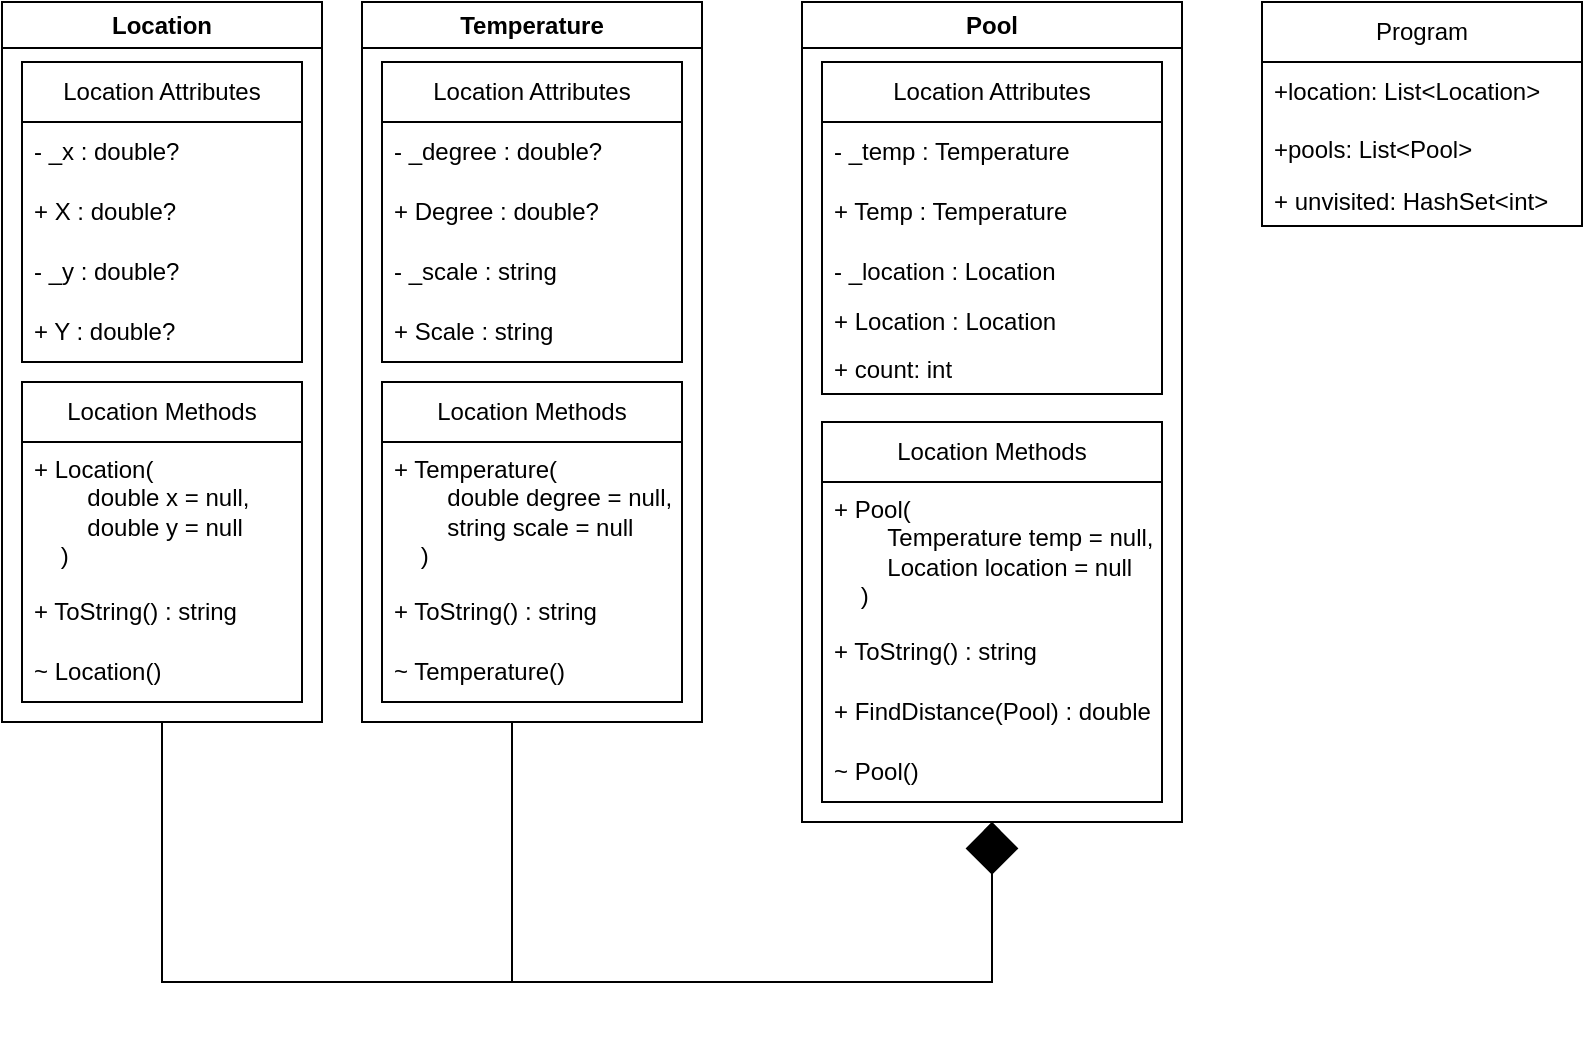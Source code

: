<mxfile version="24.4.0" type="device">
  <diagram name="Page-1" id="j_0xV_7NjzjtITLZtcyj">
    <mxGraphModel dx="794" dy="458" grid="1" gridSize="10" guides="1" tooltips="1" connect="1" arrows="1" fold="1" page="1" pageScale="1" pageWidth="850" pageHeight="1100" math="0" shadow="0">
      <root>
        <mxCell id="0" />
        <mxCell id="1" parent="0" />
        <mxCell id="Nb6PfnpLloxoPIGcpMpL-10" value="Location" style="swimlane;whiteSpace=wrap;html=1;fillColor=none;" parent="1" vertex="1">
          <mxGeometry x="80" y="70" width="160" height="360" as="geometry">
            <mxRectangle x="190" y="70" width="90" height="30" as="alternateBounds" />
          </mxGeometry>
        </mxCell>
        <mxCell id="Nb6PfnpLloxoPIGcpMpL-1" value="Location Attributes" style="swimlane;fontStyle=0;childLayout=stackLayout;horizontal=1;startSize=30;horizontalStack=0;resizeParent=1;resizeParentMax=0;resizeLast=0;collapsible=1;marginBottom=0;whiteSpace=wrap;html=1;fillColor=none;" parent="Nb6PfnpLloxoPIGcpMpL-10" vertex="1">
          <mxGeometry x="10" y="30" width="140" height="150" as="geometry" />
        </mxCell>
        <mxCell id="Nb6PfnpLloxoPIGcpMpL-2" value="- _x : double?" style="text;strokeColor=none;fillColor=none;align=left;verticalAlign=middle;spacingLeft=4;spacingRight=4;overflow=hidden;points=[[0,0.5],[1,0.5]];portConstraint=eastwest;rotatable=0;whiteSpace=wrap;html=1;" parent="Nb6PfnpLloxoPIGcpMpL-1" vertex="1">
          <mxGeometry y="30" width="140" height="30" as="geometry" />
        </mxCell>
        <mxCell id="Nb6PfnpLloxoPIGcpMpL-3" value="+ X : double?" style="text;strokeColor=none;fillColor=none;align=left;verticalAlign=middle;spacingLeft=4;spacingRight=4;overflow=hidden;points=[[0,0.5],[1,0.5]];portConstraint=eastwest;rotatable=0;whiteSpace=wrap;html=1;" parent="Nb6PfnpLloxoPIGcpMpL-1" vertex="1">
          <mxGeometry y="60" width="140" height="30" as="geometry" />
        </mxCell>
        <mxCell id="Nb6PfnpLloxoPIGcpMpL-4" value="- _y : double?" style="text;strokeColor=none;fillColor=none;align=left;verticalAlign=middle;spacingLeft=4;spacingRight=4;overflow=hidden;points=[[0,0.5],[1,0.5]];portConstraint=eastwest;rotatable=0;whiteSpace=wrap;html=1;" parent="Nb6PfnpLloxoPIGcpMpL-1" vertex="1">
          <mxGeometry y="90" width="140" height="30" as="geometry" />
        </mxCell>
        <mxCell id="Nb6PfnpLloxoPIGcpMpL-9" value="+ Y : double?" style="text;strokeColor=none;fillColor=none;align=left;verticalAlign=middle;spacingLeft=4;spacingRight=4;overflow=hidden;points=[[0,0.5],[1,0.5]];portConstraint=eastwest;rotatable=0;whiteSpace=wrap;html=1;" parent="Nb6PfnpLloxoPIGcpMpL-1" vertex="1">
          <mxGeometry y="120" width="140" height="30" as="geometry" />
        </mxCell>
        <mxCell id="Nb6PfnpLloxoPIGcpMpL-5" value="Location Methods" style="swimlane;fontStyle=0;childLayout=stackLayout;horizontal=1;startSize=30;horizontalStack=0;resizeParent=1;resizeParentMax=0;resizeLast=0;collapsible=1;marginBottom=0;whiteSpace=wrap;html=1;fillColor=none;" parent="Nb6PfnpLloxoPIGcpMpL-10" vertex="1">
          <mxGeometry x="10" y="190" width="140" height="160" as="geometry" />
        </mxCell>
        <mxCell id="Nb6PfnpLloxoPIGcpMpL-6" value="+ Location(&lt;div&gt;&lt;span style=&quot;white-space: pre;&quot;&gt;&#x9;&lt;/span&gt;double x = null,&lt;/div&gt;&lt;div&gt;&lt;span style=&quot;white-space: pre;&quot;&gt;&#x9;&lt;/span&gt;double y = null&lt;/div&gt;&lt;div&gt;&lt;span style=&quot;background-color: initial;&quot;&gt;&amp;nbsp; &amp;nbsp; )&lt;/span&gt;&lt;/div&gt;" style="text;strokeColor=none;fillColor=none;align=left;verticalAlign=middle;spacingLeft=4;spacingRight=4;overflow=hidden;points=[[0,0.5],[1,0.5]];portConstraint=eastwest;rotatable=0;whiteSpace=wrap;html=1;" parent="Nb6PfnpLloxoPIGcpMpL-5" vertex="1">
          <mxGeometry y="30" width="140" height="70" as="geometry" />
        </mxCell>
        <mxCell id="Nb6PfnpLloxoPIGcpMpL-7" value="+ ToString() : string" style="text;strokeColor=none;fillColor=none;align=left;verticalAlign=middle;spacingLeft=4;spacingRight=4;overflow=hidden;points=[[0,0.5],[1,0.5]];portConstraint=eastwest;rotatable=0;whiteSpace=wrap;html=1;" parent="Nb6PfnpLloxoPIGcpMpL-5" vertex="1">
          <mxGeometry y="100" width="140" height="30" as="geometry" />
        </mxCell>
        <mxCell id="Nb6PfnpLloxoPIGcpMpL-8" value="~ Location()" style="text;strokeColor=none;fillColor=none;align=left;verticalAlign=middle;spacingLeft=4;spacingRight=4;overflow=hidden;points=[[0,0.5],[1,0.5]];portConstraint=eastwest;rotatable=0;whiteSpace=wrap;html=1;" parent="Nb6PfnpLloxoPIGcpMpL-5" vertex="1">
          <mxGeometry y="130" width="140" height="30" as="geometry" />
        </mxCell>
        <mxCell id="Nb6PfnpLloxoPIGcpMpL-50" style="edgeStyle=orthogonalEdgeStyle;rounded=0;orthogonalLoop=1;jettySize=auto;html=1;exitX=0.5;exitY=1;exitDx=0;exitDy=0;entryX=0.5;entryY=1;entryDx=0;entryDy=0;endArrow=diamond;endFill=1;" parent="1" source="Nb6PfnpLloxoPIGcpMpL-11" target="Nb6PfnpLloxoPIGcpMpL-31" edge="1">
          <mxGeometry relative="1" as="geometry">
            <Array as="points">
              <mxPoint x="335" y="560" />
              <mxPoint x="575" y="560" />
            </Array>
          </mxGeometry>
        </mxCell>
        <mxCell id="Nb6PfnpLloxoPIGcpMpL-11" value="Temperature" style="swimlane;whiteSpace=wrap;html=1;fillColor=none;" parent="1" vertex="1">
          <mxGeometry x="260" y="70" width="170" height="360" as="geometry">
            <mxRectangle x="190" y="70" width="90" height="30" as="alternateBounds" />
          </mxGeometry>
        </mxCell>
        <mxCell id="Nb6PfnpLloxoPIGcpMpL-12" value="Location Attributes" style="swimlane;fontStyle=0;childLayout=stackLayout;horizontal=1;startSize=30;horizontalStack=0;resizeParent=1;resizeParentMax=0;resizeLast=0;collapsible=1;marginBottom=0;whiteSpace=wrap;html=1;fillColor=none;" parent="Nb6PfnpLloxoPIGcpMpL-11" vertex="1">
          <mxGeometry x="10" y="30" width="150" height="150" as="geometry" />
        </mxCell>
        <mxCell id="Nb6PfnpLloxoPIGcpMpL-13" value="- _degree : double?" style="text;strokeColor=none;fillColor=none;align=left;verticalAlign=middle;spacingLeft=4;spacingRight=4;overflow=hidden;points=[[0,0.5],[1,0.5]];portConstraint=eastwest;rotatable=0;whiteSpace=wrap;html=1;" parent="Nb6PfnpLloxoPIGcpMpL-12" vertex="1">
          <mxGeometry y="30" width="150" height="30" as="geometry" />
        </mxCell>
        <mxCell id="Nb6PfnpLloxoPIGcpMpL-14" value="+ Degree : double?" style="text;strokeColor=none;fillColor=none;align=left;verticalAlign=middle;spacingLeft=4;spacingRight=4;overflow=hidden;points=[[0,0.5],[1,0.5]];portConstraint=eastwest;rotatable=0;whiteSpace=wrap;html=1;" parent="Nb6PfnpLloxoPIGcpMpL-12" vertex="1">
          <mxGeometry y="60" width="150" height="30" as="geometry" />
        </mxCell>
        <mxCell id="Nb6PfnpLloxoPIGcpMpL-15" value="- _scale : string" style="text;strokeColor=none;fillColor=none;align=left;verticalAlign=middle;spacingLeft=4;spacingRight=4;overflow=hidden;points=[[0,0.5],[1,0.5]];portConstraint=eastwest;rotatable=0;whiteSpace=wrap;html=1;" parent="Nb6PfnpLloxoPIGcpMpL-12" vertex="1">
          <mxGeometry y="90" width="150" height="30" as="geometry" />
        </mxCell>
        <mxCell id="Nb6PfnpLloxoPIGcpMpL-16" value="+ Scale : string" style="text;strokeColor=none;fillColor=none;align=left;verticalAlign=middle;spacingLeft=4;spacingRight=4;overflow=hidden;points=[[0,0.5],[1,0.5]];portConstraint=eastwest;rotatable=0;whiteSpace=wrap;html=1;" parent="Nb6PfnpLloxoPIGcpMpL-12" vertex="1">
          <mxGeometry y="120" width="150" height="30" as="geometry" />
        </mxCell>
        <mxCell id="Nb6PfnpLloxoPIGcpMpL-17" value="Location Methods" style="swimlane;fontStyle=0;childLayout=stackLayout;horizontal=1;startSize=30;horizontalStack=0;resizeParent=1;resizeParentMax=0;resizeLast=0;collapsible=1;marginBottom=0;whiteSpace=wrap;html=1;fillColor=none;" parent="Nb6PfnpLloxoPIGcpMpL-11" vertex="1">
          <mxGeometry x="10" y="190" width="150" height="160" as="geometry" />
        </mxCell>
        <mxCell id="Nb6PfnpLloxoPIGcpMpL-18" value="+ Temperature(&lt;div&gt;&lt;span style=&quot;white-space: pre;&quot;&gt;&#x9;&lt;/span&gt;double degree = null,&lt;/div&gt;&lt;div&gt;&lt;span style=&quot;white-space: pre;&quot;&gt;&#x9;&lt;/span&gt;string scale = null&lt;/div&gt;&lt;div&gt;&lt;span style=&quot;background-color: initial;&quot;&gt;&amp;nbsp; &amp;nbsp; )&lt;/span&gt;&lt;/div&gt;" style="text;strokeColor=none;fillColor=none;align=left;verticalAlign=middle;spacingLeft=4;spacingRight=4;overflow=hidden;points=[[0,0.5],[1,0.5]];portConstraint=eastwest;rotatable=0;whiteSpace=wrap;html=1;" parent="Nb6PfnpLloxoPIGcpMpL-17" vertex="1">
          <mxGeometry y="30" width="150" height="70" as="geometry" />
        </mxCell>
        <mxCell id="Nb6PfnpLloxoPIGcpMpL-19" value="+ ToString() : string" style="text;strokeColor=none;fillColor=none;align=left;verticalAlign=middle;spacingLeft=4;spacingRight=4;overflow=hidden;points=[[0,0.5],[1,0.5]];portConstraint=eastwest;rotatable=0;whiteSpace=wrap;html=1;" parent="Nb6PfnpLloxoPIGcpMpL-17" vertex="1">
          <mxGeometry y="100" width="150" height="30" as="geometry" />
        </mxCell>
        <mxCell id="Nb6PfnpLloxoPIGcpMpL-20" value="~ Temperature()" style="text;strokeColor=none;fillColor=none;align=left;verticalAlign=middle;spacingLeft=4;spacingRight=4;overflow=hidden;points=[[0,0.5],[1,0.5]];portConstraint=eastwest;rotatable=0;whiteSpace=wrap;html=1;" parent="Nb6PfnpLloxoPIGcpMpL-17" vertex="1">
          <mxGeometry y="130" width="150" height="30" as="geometry" />
        </mxCell>
        <mxCell id="Nb6PfnpLloxoPIGcpMpL-31" value="Pool" style="swimlane;whiteSpace=wrap;html=1;fillColor=none;" parent="1" vertex="1">
          <mxGeometry x="480" y="70" width="190" height="410" as="geometry">
            <mxRectangle x="190" y="70" width="90" height="30" as="alternateBounds" />
          </mxGeometry>
        </mxCell>
        <mxCell id="Nb6PfnpLloxoPIGcpMpL-32" value="Location Attributes" style="swimlane;fontStyle=0;childLayout=stackLayout;horizontal=1;startSize=30;horizontalStack=0;resizeParent=1;resizeParentMax=0;resizeLast=0;collapsible=1;marginBottom=0;whiteSpace=wrap;html=1;fillColor=none;" parent="Nb6PfnpLloxoPIGcpMpL-31" vertex="1">
          <mxGeometry x="10" y="30" width="170" height="166" as="geometry">
            <mxRectangle x="10" y="30" width="140" height="30" as="alternateBounds" />
          </mxGeometry>
        </mxCell>
        <mxCell id="Nb6PfnpLloxoPIGcpMpL-33" value="- _temp : Temperature" style="text;strokeColor=none;fillColor=none;align=left;verticalAlign=middle;spacingLeft=4;spacingRight=4;overflow=hidden;points=[[0,0.5],[1,0.5]];portConstraint=eastwest;rotatable=0;whiteSpace=wrap;html=1;" parent="Nb6PfnpLloxoPIGcpMpL-32" vertex="1">
          <mxGeometry y="30" width="170" height="30" as="geometry" />
        </mxCell>
        <mxCell id="Nb6PfnpLloxoPIGcpMpL-34" value="+ Temp : Temperature" style="text;strokeColor=none;fillColor=none;align=left;verticalAlign=middle;spacingLeft=4;spacingRight=4;overflow=hidden;points=[[0,0.5],[1,0.5]];portConstraint=eastwest;rotatable=0;whiteSpace=wrap;html=1;" parent="Nb6PfnpLloxoPIGcpMpL-32" vertex="1">
          <mxGeometry y="60" width="170" height="30" as="geometry" />
        </mxCell>
        <mxCell id="Nb6PfnpLloxoPIGcpMpL-35" value="- _location : Location" style="text;strokeColor=none;fillColor=none;align=left;verticalAlign=middle;spacingLeft=4;spacingRight=4;overflow=hidden;points=[[0,0.5],[1,0.5]];portConstraint=eastwest;rotatable=0;whiteSpace=wrap;html=1;" parent="Nb6PfnpLloxoPIGcpMpL-32" vertex="1">
          <mxGeometry y="90" width="170" height="30" as="geometry" />
        </mxCell>
        <mxCell id="Nb6PfnpLloxoPIGcpMpL-36" value="+ Location : Location" style="text;strokeColor=none;fillColor=none;align=left;verticalAlign=middle;spacingLeft=4;spacingRight=4;overflow=hidden;points=[[0,0.5],[1,0.5]];portConstraint=eastwest;rotatable=0;whiteSpace=wrap;html=1;" parent="Nb6PfnpLloxoPIGcpMpL-32" vertex="1">
          <mxGeometry y="120" width="170" height="20" as="geometry" />
        </mxCell>
        <mxCell id="7LZf750zJUs-y-Rw9q_M-13" value="+ count: int" style="text;strokeColor=none;fillColor=none;align=left;verticalAlign=top;spacingLeft=4;spacingRight=4;overflow=hidden;rotatable=0;points=[[0,0.5],[1,0.5]];portConstraint=eastwest;whiteSpace=wrap;html=1;" parent="Nb6PfnpLloxoPIGcpMpL-32" vertex="1">
          <mxGeometry y="140" width="170" height="26" as="geometry" />
        </mxCell>
        <mxCell id="Nb6PfnpLloxoPIGcpMpL-37" value="Location Methods" style="swimlane;fontStyle=0;childLayout=stackLayout;horizontal=1;startSize=30;horizontalStack=0;resizeParent=1;resizeParentMax=0;resizeLast=0;collapsible=1;marginBottom=0;whiteSpace=wrap;html=1;fillColor=none;" parent="Nb6PfnpLloxoPIGcpMpL-31" vertex="1">
          <mxGeometry x="10" y="210" width="170" height="190" as="geometry" />
        </mxCell>
        <mxCell id="Nb6PfnpLloxoPIGcpMpL-38" value="+ Pool(&lt;div&gt;&lt;span style=&quot;white-space: pre;&quot;&gt;&#x9;&lt;/span&gt;Temperature&amp;nbsp;temp = null,&lt;/div&gt;&lt;div&gt;&lt;span style=&quot;white-space: pre;&quot;&gt;&#x9;&lt;/span&gt;Location location = null&lt;/div&gt;&lt;div&gt;&lt;span style=&quot;background-color: initial;&quot;&gt;&amp;nbsp; &amp;nbsp; )&lt;/span&gt;&lt;/div&gt;" style="text;strokeColor=none;fillColor=none;align=left;verticalAlign=middle;spacingLeft=4;spacingRight=4;overflow=hidden;points=[[0,0.5],[1,0.5]];portConstraint=eastwest;rotatable=0;whiteSpace=wrap;html=1;" parent="Nb6PfnpLloxoPIGcpMpL-37" vertex="1">
          <mxGeometry y="30" width="170" height="70" as="geometry" />
        </mxCell>
        <mxCell id="Nb6PfnpLloxoPIGcpMpL-39" value="+ ToString() : string" style="text;strokeColor=none;fillColor=none;align=left;verticalAlign=middle;spacingLeft=4;spacingRight=4;overflow=hidden;points=[[0,0.5],[1,0.5]];portConstraint=eastwest;rotatable=0;whiteSpace=wrap;html=1;" parent="Nb6PfnpLloxoPIGcpMpL-37" vertex="1">
          <mxGeometry y="100" width="170" height="30" as="geometry" />
        </mxCell>
        <mxCell id="Nb6PfnpLloxoPIGcpMpL-42" value="+ FindDistance(Pool) : double" style="text;strokeColor=none;fillColor=none;align=left;verticalAlign=middle;spacingLeft=4;spacingRight=4;overflow=hidden;points=[[0,0.5],[1,0.5]];portConstraint=eastwest;rotatable=0;whiteSpace=wrap;html=1;" parent="Nb6PfnpLloxoPIGcpMpL-37" vertex="1">
          <mxGeometry y="130" width="170" height="30" as="geometry" />
        </mxCell>
        <mxCell id="Nb6PfnpLloxoPIGcpMpL-40" value="~ Pool()" style="text;strokeColor=none;fillColor=none;align=left;verticalAlign=middle;spacingLeft=4;spacingRight=4;overflow=hidden;points=[[0,0.5],[1,0.5]];portConstraint=eastwest;rotatable=0;whiteSpace=wrap;html=1;" parent="Nb6PfnpLloxoPIGcpMpL-37" vertex="1">
          <mxGeometry y="160" width="170" height="30" as="geometry" />
        </mxCell>
        <mxCell id="Nb6PfnpLloxoPIGcpMpL-44" value="Program" style="swimlane;fontStyle=0;childLayout=stackLayout;horizontal=1;startSize=30;horizontalStack=0;resizeParent=1;resizeParentMax=0;resizeLast=0;collapsible=1;marginBottom=0;whiteSpace=wrap;html=1;fillColor=none;" parent="1" vertex="1">
          <mxGeometry x="710" y="70" width="160" height="112" as="geometry" />
        </mxCell>
        <mxCell id="Nb6PfnpLloxoPIGcpMpL-45" value="&lt;div&gt;+location: List&amp;lt;Location&amp;gt;&lt;/div&gt;" style="text;strokeColor=none;fillColor=none;align=left;verticalAlign=middle;spacingLeft=4;spacingRight=4;overflow=hidden;points=[[0,0.5],[1,0.5]];portConstraint=eastwest;rotatable=0;whiteSpace=wrap;html=1;" parent="Nb6PfnpLloxoPIGcpMpL-44" vertex="1">
          <mxGeometry y="30" width="160" height="30" as="geometry" />
        </mxCell>
        <mxCell id="7LZf750zJUs-y-Rw9q_M-18" value="+pools: List&amp;lt;Pool&amp;gt;" style="text;strokeColor=none;fillColor=none;align=left;verticalAlign=top;spacingLeft=4;spacingRight=4;overflow=hidden;rotatable=0;points=[[0,0.5],[1,0.5]];portConstraint=eastwest;whiteSpace=wrap;html=1;" parent="Nb6PfnpLloxoPIGcpMpL-44" vertex="1">
          <mxGeometry y="60" width="160" height="26" as="geometry" />
        </mxCell>
        <mxCell id="7LZf750zJUs-y-Rw9q_M-19" value="+ unvisited: HashSet&amp;lt;int&amp;gt;" style="text;strokeColor=none;fillColor=none;align=left;verticalAlign=top;spacingLeft=4;spacingRight=4;overflow=hidden;rotatable=0;points=[[0,0.5],[1,0.5]];portConstraint=eastwest;whiteSpace=wrap;html=1;" parent="Nb6PfnpLloxoPIGcpMpL-44" vertex="1">
          <mxGeometry y="86" width="160" height="26" as="geometry" />
        </mxCell>
        <mxCell id="Nb6PfnpLloxoPIGcpMpL-49" value="" style="endArrow=diamond;endFill=1;endSize=24;html=1;rounded=0;entryX=0.5;entryY=1;entryDx=0;entryDy=0;exitX=0.5;exitY=1;exitDx=0;exitDy=0;" parent="1" source="Nb6PfnpLloxoPIGcpMpL-10" target="Nb6PfnpLloxoPIGcpMpL-31" edge="1">
          <mxGeometry width="160" relative="1" as="geometry">
            <mxPoint x="240" y="410" as="sourcePoint" />
            <mxPoint x="400" y="410" as="targetPoint" />
            <Array as="points">
              <mxPoint x="160" y="560" />
              <mxPoint x="575" y="560" />
            </Array>
          </mxGeometry>
        </mxCell>
      </root>
    </mxGraphModel>
  </diagram>
</mxfile>
